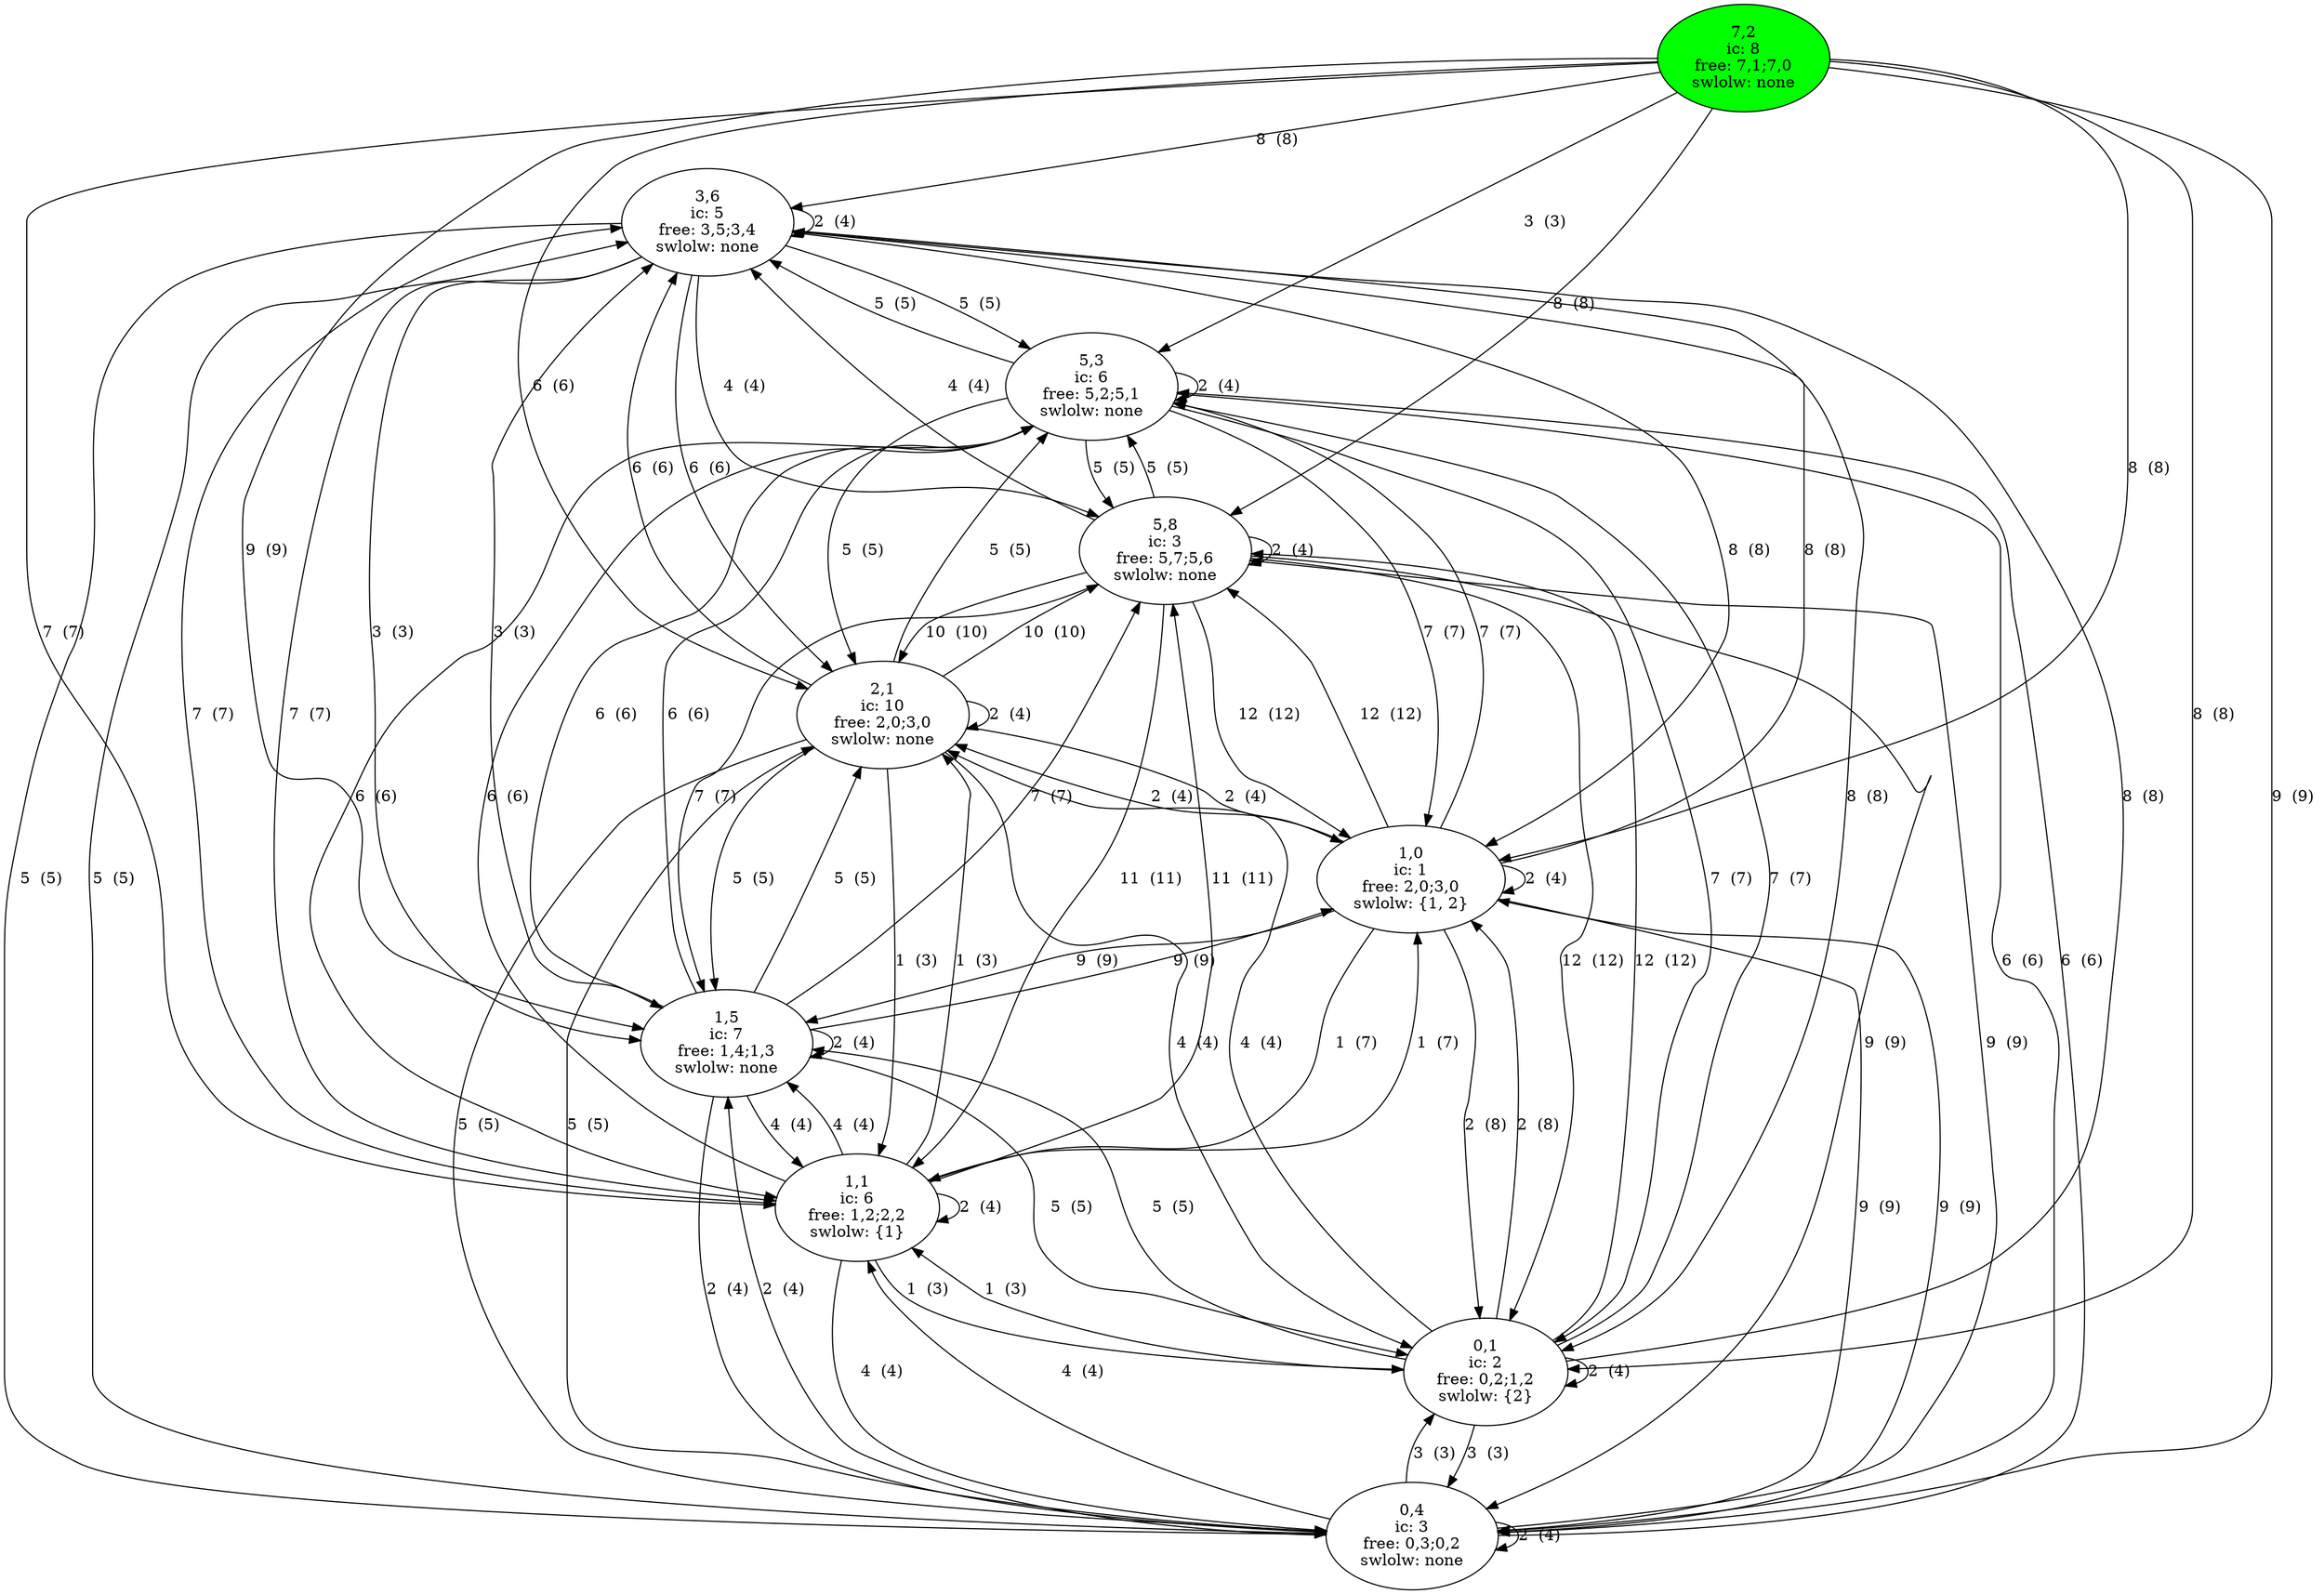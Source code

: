 digraph "example0.txt_fields" {
	compound=true
	"3_6" [label="3,6
ic: 5
free: 3,5;3,4
swlolw: none" pos="8.399999999999999,8.399999999999999!"]
	"5_3" [label="5,3
ic: 6
free: 5,2;5,1
swlolw: none" pos="14.0,16.799999999999997!"]
	"0_4" [label="0,4
ic: 3
free: 0,3;0,2
swlolw: none" pos="0.0,14.0!"]
	"0_1" [label="0,1
ic: 2
free: 0,2;1,2
swlolw: {2}" pos="0.0,22.4!"]
	"1_1" [label="1,1
ic: 6
free: 1,2;2,2
swlolw: {1}" pos="2.8,22.4!"]
	"1_5" [label="1,5
ic: 7
free: 1,4;1,3
swlolw: none" pos="2.8,11.2!"]
	"1_0" [label="1,0
ic: 1
free: 2,0;3,0
swlolw: {1, 2}" pos="2.8,25.2!"]
	"2_1" [label="2,1
ic: 10
free: 2,0;3,0
swlolw: none" pos="5.6,22.4!"]
	"5_8" [label="5,8
ic: 3
free: 5,7;5,6
swlolw: none" pos="14.0,2.8!"]
	"7_2" [label="7,2
ic: 8
free: 7,1;7,0
swlolw: none" fillcolor=green pos="19.599999999999998,19.599999999999998!" style=filled]
	"3_6" -> "3_6" [label="2  (4) "]
	"3_6" -> "1_5" [label="3  (3) "]
	"3_6" -> "5_8" [label="4  (4) "]
	"3_6" -> "5_3" [label="5  (5) "]
	"3_6" -> "0_4" [label="5  (5) "]
	"3_6" -> "2_1" [label="6  (6) "]
	"3_6" -> "1_1" [label="7  (7) "]
	"3_6" -> "1_0" [label="8  (8) "]
	"3_6" -> "0_1" [label="8  (8) "]
	"5_3" -> "5_3" [label="2  (4) "]
	"5_3" -> "2_1" [label="5  (5) "]
	"5_3" -> "3_6" [label="5  (5) "]
	"5_3" -> "5_8" [label="5  (5) "]
	"5_3" -> "1_1" [label="6  (6) "]
	"5_3" -> "0_4" [label="6  (6) "]
	"5_3" -> "1_5" [label="6  (6) "]
	"5_3" -> "1_0" [label="7  (7) "]
	"5_3" -> "0_1" [label="7  (7) "]
	"0_4" -> "1_5" [label="2  (4) "]
	"0_4" -> "0_4" [label="2  (4) "]
	"0_4" -> "0_1" [label="3  (3) "]
	"0_4" -> "1_1" [label="4  (4) "]
	"0_4" -> "2_1" [label="5  (5) "]
	"0_4" -> "3_6" [label="5  (5) "]
	"0_4" -> "5_3" [label="6  (6) "]
	"0_4" -> "1_0" [label="9  (9) "]
	"0_4" -> "5_8" [label="9  (9) "]
	"0_1" -> "1_1" [label="1  (3) "]
	"0_1" -> "1_0" [label="2  (8) "]
	"0_1" -> "0_1" [label="2  (4) "]
	"0_1" -> "0_4" [label="3  (3) "]
	"0_1" -> "2_1" [label="4  (4) "]
	"0_1" -> "1_5" [label="5  (5) "]
	"0_1" -> "5_3" [label="7  (7) "]
	"0_1" -> "3_6" [label="8  (8) "]
	"0_1" -> "5_8" [label="12  (12) "]
	"1_1" -> "1_0" [label="1  (7) "]
	"1_1" -> "0_1" [label="1  (3) "]
	"1_1" -> "2_1" [label="1  (3) "]
	"1_1" -> "1_1" [label="2  (4) "]
	"1_1" -> "1_5" [label="4  (4) "]
	"1_1" -> "0_4" [label="4  (4) "]
	"1_1" -> "5_3" [label="6  (6) "]
	"1_1" -> "3_6" [label="7  (7) "]
	"1_1" -> "5_8" [label="11  (11) "]
	"1_5" -> "0_4" [label="2  (4) "]
	"1_5" -> "1_5" [label="2  (4) "]
	"1_5" -> "3_6" [label="3  (3) "]
	"1_5" -> "1_1" [label="4  (4) "]
	"1_5" -> "0_1" [label="5  (5) "]
	"1_5" -> "2_1" [label="5  (5) "]
	"1_5" -> "5_3" [label="6  (6) "]
	"1_5" -> "5_8" [label="7  (7) "]
	"1_5" -> "1_0" [label="9  (9) "]
	"1_0" -> "1_1" [label="1  (7) "]
	"1_0" -> "0_1" [label="2  (8) "]
	"1_0" -> "2_1" [label="2  (4) "]
	"1_0" -> "1_0" [label="2  (4) "]
	"1_0" -> "5_3" [label="7  (7) "]
	"1_0" -> "3_6" [label="8  (8) "]
	"1_0" -> "0_4" [label="9  (9) "]
	"1_0" -> "1_5" [label="9  (9) "]
	"1_0" -> "5_8" [label="12  (12) "]
	"2_1" -> "1_1" [label="1  (3) "]
	"2_1" -> "1_0" [label="2  (4) "]
	"2_1" -> "2_1" [label="2  (4) "]
	"2_1" -> "0_1" [label="4  (4) "]
	"2_1" -> "5_3" [label="5  (5) "]
	"2_1" -> "0_4" [label="5  (5) "]
	"2_1" -> "1_5" [label="5  (5) "]
	"2_1" -> "3_6" [label="6  (6) "]
	"2_1" -> "5_8" [label="10  (10) "]
	"5_8" -> "5_8" [label="2  (4) "]
	"5_8" -> "3_6" [label="4  (4) "]
	"5_8" -> "5_3" [label="5  (5) "]
	"5_8" -> "1_5" [label="7  (7) "]
	"5_8" -> "0_4" [label="9  (9) "]
	"5_8" -> "2_1" [label="10  (10) "]
	"5_8" -> "1_1" [label="11  (11) "]
	"5_8" -> "1_0" [label="12  (12) "]
	"5_8" -> "0_1" [label="12  (12) "]
	"7_2" -> "5_3" [label="3  (3) "]
	"7_2" -> "2_1" [label="6  (6) "]
	"7_2" -> "1_1" [label="7  (7) "]
	"7_2" -> "1_0" [label="8  (8) "]
	"7_2" -> "0_1" [label="8  (8) "]
	"7_2" -> "3_6" [label="8  (8) "]
	"7_2" -> "5_8" [label="8  (8) "]
	"7_2" -> "0_4" [label="9  (9) "]
	"7_2" -> "1_5" [label="9  (9) "]
}
